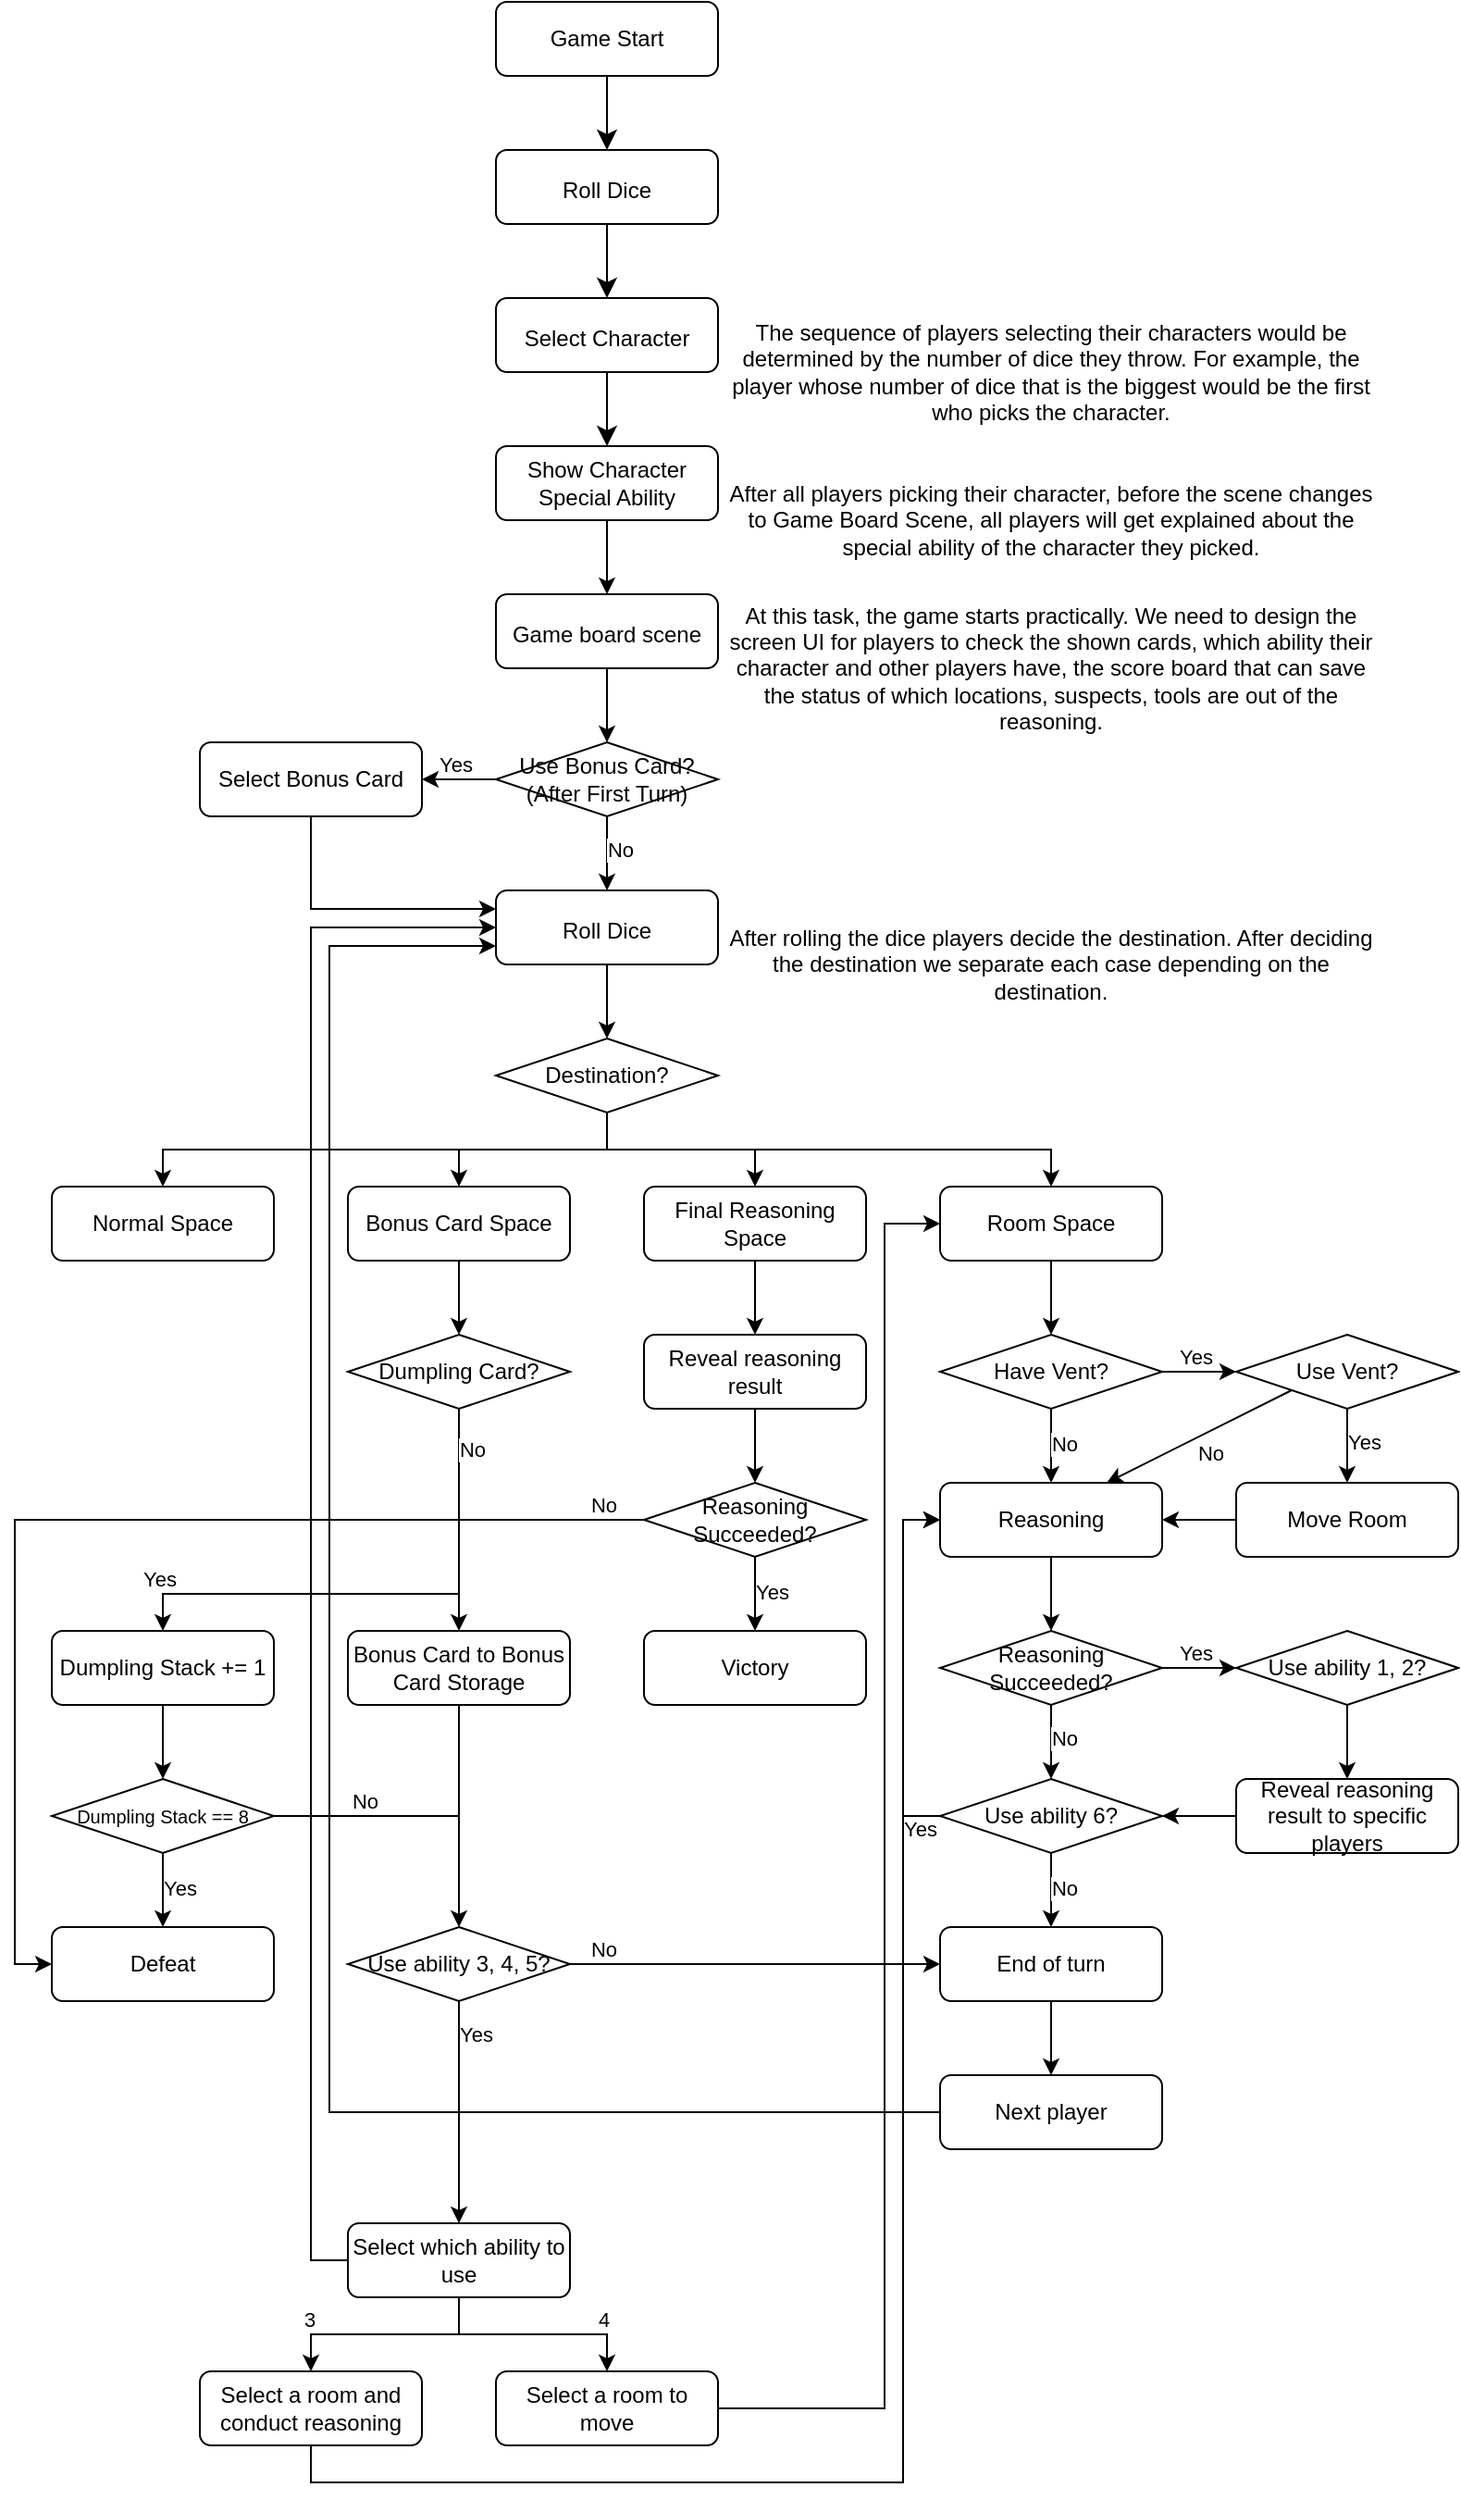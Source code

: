 <mxfile version="22.1.21" type="github">
  <diagram id="C5RBs43oDa-KdzZeNtuy" name="Page-1">
    <mxGraphModel dx="954" dy="589" grid="1" gridSize="10" guides="1" tooltips="1" connect="1" arrows="1" fold="1" page="1" pageScale="1" pageWidth="827" pageHeight="1169" math="0" shadow="0">
      <root>
        <mxCell id="WIyWlLk6GJQsqaUBKTNV-0" />
        <mxCell id="WIyWlLk6GJQsqaUBKTNV-1" parent="WIyWlLk6GJQsqaUBKTNV-0" />
        <mxCell id="x7-LNOzd_y7LWEpH87d2-0" value="" style="edgeStyle=none;curved=1;rounded=0;orthogonalLoop=1;jettySize=auto;html=1;fontSize=12;startSize=8;endSize=8;" parent="WIyWlLk6GJQsqaUBKTNV-1" target="x7-LNOzd_y7LWEpH87d2-4" edge="1">
          <mxGeometry relative="1" as="geometry">
            <mxPoint x="344" y="40" as="sourcePoint" />
          </mxGeometry>
        </mxCell>
        <mxCell id="x7-LNOzd_y7LWEpH87d2-3" value="" style="edgeStyle=none;curved=1;rounded=0;orthogonalLoop=1;jettySize=auto;html=1;fontSize=12;startSize=8;endSize=8;" parent="WIyWlLk6GJQsqaUBKTNV-1" source="x7-LNOzd_y7LWEpH87d2-4" target="x7-LNOzd_y7LWEpH87d2-6" edge="1">
          <mxGeometry relative="1" as="geometry" />
        </mxCell>
        <mxCell id="x7-LNOzd_y7LWEpH87d2-4" value="&lt;font style=&quot;font-size: 12px;&quot;&gt;Roll Dice&lt;/font&gt;" style="rounded=1;whiteSpace=wrap;html=1;fontSize=16;" parent="WIyWlLk6GJQsqaUBKTNV-1" vertex="1">
          <mxGeometry x="284" y="80" width="120" height="40" as="geometry" />
        </mxCell>
        <mxCell id="x7-LNOzd_y7LWEpH87d2-5" value="" style="edgeStyle=none;curved=1;rounded=0;orthogonalLoop=1;jettySize=auto;html=1;fontSize=12;startSize=8;endSize=8;" parent="WIyWlLk6GJQsqaUBKTNV-1" source="x7-LNOzd_y7LWEpH87d2-6" edge="1">
          <mxGeometry relative="1" as="geometry">
            <mxPoint x="344" y="240" as="targetPoint" />
          </mxGeometry>
        </mxCell>
        <mxCell id="x7-LNOzd_y7LWEpH87d2-6" value="&lt;font style=&quot;font-size: 12px;&quot;&gt;Select Character&lt;/font&gt;" style="rounded=1;whiteSpace=wrap;html=1;fontSize=16;" parent="WIyWlLk6GJQsqaUBKTNV-1" vertex="1">
          <mxGeometry x="284" y="160" width="120" height="40" as="geometry" />
        </mxCell>
        <mxCell id="M1RIeBNeU6oS1C84WoOZ-74" style="edgeStyle=orthogonalEdgeStyle;rounded=0;orthogonalLoop=1;jettySize=auto;html=1;exitX=0.5;exitY=1;exitDx=0;exitDy=0;entryX=0.5;entryY=0;entryDx=0;entryDy=0;" parent="WIyWlLk6GJQsqaUBKTNV-1" source="x7-LNOzd_y7LWEpH87d2-9" target="M1RIeBNeU6oS1C84WoOZ-26" edge="1">
          <mxGeometry relative="1" as="geometry" />
        </mxCell>
        <mxCell id="x7-LNOzd_y7LWEpH87d2-9" value="&lt;span style=&quot;font-size: 12px;&quot;&gt;Game board scene&lt;/span&gt;" style="whiteSpace=wrap;html=1;fontSize=16;rounded=1;" parent="WIyWlLk6GJQsqaUBKTNV-1" vertex="1">
          <mxGeometry x="284" y="320" width="120" height="40" as="geometry" />
        </mxCell>
        <mxCell id="x7-LNOzd_y7LWEpH87d2-20" value="Game Start" style="rounded=1;whiteSpace=wrap;html=1;" parent="WIyWlLk6GJQsqaUBKTNV-1" vertex="1">
          <mxGeometry x="284" width="120" height="40" as="geometry" />
        </mxCell>
        <mxCell id="x7-LNOzd_y7LWEpH87d2-21" value="The sequence of players selecting their characters would be determined by the number of dice they throw. For example, the player whose number of dice that is the biggest would be the first who picks the character." style="text;html=1;strokeColor=none;fillColor=none;align=center;verticalAlign=middle;whiteSpace=wrap;rounded=0;" parent="WIyWlLk6GJQsqaUBKTNV-1" vertex="1">
          <mxGeometry x="404" y="160" width="360" height="80" as="geometry" />
        </mxCell>
        <mxCell id="x7-LNOzd_y7LWEpH87d2-23" style="edgeStyle=orthogonalEdgeStyle;rounded=0;orthogonalLoop=1;jettySize=auto;html=1;exitX=0.5;exitY=1;exitDx=0;exitDy=0;entryX=0.5;entryY=0;entryDx=0;entryDy=0;" parent="WIyWlLk6GJQsqaUBKTNV-1" source="x7-LNOzd_y7LWEpH87d2-22" target="x7-LNOzd_y7LWEpH87d2-9" edge="1">
          <mxGeometry relative="1" as="geometry" />
        </mxCell>
        <mxCell id="x7-LNOzd_y7LWEpH87d2-22" value="Show Character Special Ability" style="rounded=1;whiteSpace=wrap;html=1;" parent="WIyWlLk6GJQsqaUBKTNV-1" vertex="1">
          <mxGeometry x="284" y="240" width="120" height="40" as="geometry" />
        </mxCell>
        <mxCell id="x7-LNOzd_y7LWEpH87d2-24" value="After all players picking their character, before the scene changes to Game Board Scene, all players will get explained about the special ability of the character they picked." style="text;html=1;strokeColor=none;fillColor=none;align=center;verticalAlign=middle;whiteSpace=wrap;rounded=0;" parent="WIyWlLk6GJQsqaUBKTNV-1" vertex="1">
          <mxGeometry x="404" y="240" width="360" height="80" as="geometry" />
        </mxCell>
        <mxCell id="M1RIeBNeU6oS1C84WoOZ-70" style="edgeStyle=orthogonalEdgeStyle;rounded=0;orthogonalLoop=1;jettySize=auto;html=1;exitX=0.5;exitY=1;exitDx=0;exitDy=0;entryX=0.5;entryY=0;entryDx=0;entryDy=0;" parent="WIyWlLk6GJQsqaUBKTNV-1" source="x7-LNOzd_y7LWEpH87d2-26" target="x7-LNOzd_y7LWEpH87d2-29" edge="1">
          <mxGeometry relative="1" as="geometry" />
        </mxCell>
        <mxCell id="x7-LNOzd_y7LWEpH87d2-26" value="&lt;font style=&quot;font-size: 12px;&quot;&gt;Roll Dice&lt;/font&gt;" style="rounded=1;whiteSpace=wrap;html=1;fontSize=16;" parent="WIyWlLk6GJQsqaUBKTNV-1" vertex="1">
          <mxGeometry x="284" y="480" width="120" height="40" as="geometry" />
        </mxCell>
        <mxCell id="x7-LNOzd_y7LWEpH87d2-27" value="At this task, the game starts practically. We need to design the screen UI for players to check the shown cards, which ability their character and other players have, the score board that can save the status of which locations, suspects, tools are out of the reasoning." style="text;html=1;strokeColor=none;fillColor=none;align=center;verticalAlign=middle;whiteSpace=wrap;rounded=0;" parent="WIyWlLk6GJQsqaUBKTNV-1" vertex="1">
          <mxGeometry x="404" y="320" width="360" height="80" as="geometry" />
        </mxCell>
        <mxCell id="x7-LNOzd_y7LWEpH87d2-28" value="After rolling the dice players decide the destination. After deciding the destination we separate each case depending on the destination." style="text;html=1;strokeColor=none;fillColor=none;align=center;verticalAlign=middle;whiteSpace=wrap;rounded=0;" parent="WIyWlLk6GJQsqaUBKTNV-1" vertex="1">
          <mxGeometry x="404" y="480" width="360" height="80" as="geometry" />
        </mxCell>
        <mxCell id="x7-LNOzd_y7LWEpH87d2-35" style="edgeStyle=orthogonalEdgeStyle;rounded=0;orthogonalLoop=1;jettySize=auto;html=1;exitX=0.5;exitY=1;exitDx=0;exitDy=0;entryX=0.5;entryY=0;entryDx=0;entryDy=0;" parent="WIyWlLk6GJQsqaUBKTNV-1" source="x7-LNOzd_y7LWEpH87d2-29" target="x7-LNOzd_y7LWEpH87d2-31" edge="1">
          <mxGeometry relative="1" as="geometry">
            <Array as="points">
              <mxPoint x="344" y="620" />
              <mxPoint x="104" y="620" />
            </Array>
          </mxGeometry>
        </mxCell>
        <mxCell id="x7-LNOzd_y7LWEpH87d2-36" style="edgeStyle=orthogonalEdgeStyle;rounded=0;orthogonalLoop=1;jettySize=auto;html=1;exitX=0.5;exitY=1;exitDx=0;exitDy=0;entryX=0.5;entryY=0;entryDx=0;entryDy=0;" parent="WIyWlLk6GJQsqaUBKTNV-1" source="x7-LNOzd_y7LWEpH87d2-29" target="x7-LNOzd_y7LWEpH87d2-32" edge="1">
          <mxGeometry relative="1" as="geometry" />
        </mxCell>
        <mxCell id="x7-LNOzd_y7LWEpH87d2-37" style="edgeStyle=orthogonalEdgeStyle;rounded=0;orthogonalLoop=1;jettySize=auto;html=1;exitX=0.5;exitY=1;exitDx=0;exitDy=0;entryX=0.5;entryY=0;entryDx=0;entryDy=0;" parent="WIyWlLk6GJQsqaUBKTNV-1" source="x7-LNOzd_y7LWEpH87d2-29" target="x7-LNOzd_y7LWEpH87d2-33" edge="1">
          <mxGeometry relative="1" as="geometry" />
        </mxCell>
        <mxCell id="x7-LNOzd_y7LWEpH87d2-38" style="edgeStyle=orthogonalEdgeStyle;rounded=0;orthogonalLoop=1;jettySize=auto;html=1;exitX=0.5;exitY=1;exitDx=0;exitDy=0;entryX=0.5;entryY=0;entryDx=0;entryDy=0;" parent="WIyWlLk6GJQsqaUBKTNV-1" source="x7-LNOzd_y7LWEpH87d2-29" target="x7-LNOzd_y7LWEpH87d2-34" edge="1">
          <mxGeometry relative="1" as="geometry" />
        </mxCell>
        <mxCell id="x7-LNOzd_y7LWEpH87d2-29" value="Destination?" style="rhombus;whiteSpace=wrap;html=1;" parent="WIyWlLk6GJQsqaUBKTNV-1" vertex="1">
          <mxGeometry x="284" y="560" width="120" height="40" as="geometry" />
        </mxCell>
        <mxCell id="x7-LNOzd_y7LWEpH87d2-31" value="Normal Space" style="rounded=1;whiteSpace=wrap;html=1;" parent="WIyWlLk6GJQsqaUBKTNV-1" vertex="1">
          <mxGeometry x="44" y="640" width="120" height="40" as="geometry" />
        </mxCell>
        <mxCell id="x7-LNOzd_y7LWEpH87d2-40" style="edgeStyle=orthogonalEdgeStyle;rounded=0;orthogonalLoop=1;jettySize=auto;html=1;exitX=0.5;exitY=1;exitDx=0;exitDy=0;entryX=0.5;entryY=0;entryDx=0;entryDy=0;" parent="WIyWlLk6GJQsqaUBKTNV-1" source="x7-LNOzd_y7LWEpH87d2-32" target="x7-LNOzd_y7LWEpH87d2-39" edge="1">
          <mxGeometry relative="1" as="geometry" />
        </mxCell>
        <mxCell id="x7-LNOzd_y7LWEpH87d2-32" value="Bonus Card Space" style="rounded=1;whiteSpace=wrap;html=1;" parent="WIyWlLk6GJQsqaUBKTNV-1" vertex="1">
          <mxGeometry x="204" y="640" width="120" height="40" as="geometry" />
        </mxCell>
        <mxCell id="x7-LNOzd_y7LWEpH87d2-62" style="edgeStyle=orthogonalEdgeStyle;rounded=0;orthogonalLoop=1;jettySize=auto;html=1;exitX=0.5;exitY=1;exitDx=0;exitDy=0;entryX=0.5;entryY=0;entryDx=0;entryDy=0;" parent="WIyWlLk6GJQsqaUBKTNV-1" source="x7-LNOzd_y7LWEpH87d2-33" target="x7-LNOzd_y7LWEpH87d2-73" edge="1">
          <mxGeometry relative="1" as="geometry" />
        </mxCell>
        <mxCell id="x7-LNOzd_y7LWEpH87d2-33" value="Final Reasoning Space" style="rounded=1;whiteSpace=wrap;html=1;" parent="WIyWlLk6GJQsqaUBKTNV-1" vertex="1">
          <mxGeometry x="364" y="640" width="120" height="40" as="geometry" />
        </mxCell>
        <mxCell id="x7-LNOzd_y7LWEpH87d2-68" style="edgeStyle=orthogonalEdgeStyle;rounded=0;orthogonalLoop=1;jettySize=auto;html=1;exitX=0.5;exitY=1;exitDx=0;exitDy=0;" parent="WIyWlLk6GJQsqaUBKTNV-1" source="x7-LNOzd_y7LWEpH87d2-34" edge="1">
          <mxGeometry relative="1" as="geometry">
            <mxPoint x="584" y="720" as="targetPoint" />
          </mxGeometry>
        </mxCell>
        <mxCell id="x7-LNOzd_y7LWEpH87d2-34" value="Room Space" style="rounded=1;whiteSpace=wrap;html=1;" parent="WIyWlLk6GJQsqaUBKTNV-1" vertex="1">
          <mxGeometry x="524" y="640" width="120" height="40" as="geometry" />
        </mxCell>
        <mxCell id="x7-LNOzd_y7LWEpH87d2-41" style="edgeStyle=orthogonalEdgeStyle;rounded=0;orthogonalLoop=1;jettySize=auto;html=1;exitX=0.5;exitY=1;exitDx=0;exitDy=0;" parent="WIyWlLk6GJQsqaUBKTNV-1" source="x7-LNOzd_y7LWEpH87d2-39" edge="1">
          <mxGeometry relative="1" as="geometry">
            <mxPoint x="264" y="880" as="targetPoint" />
          </mxGeometry>
        </mxCell>
        <mxCell id="x7-LNOzd_y7LWEpH87d2-43" style="edgeStyle=orthogonalEdgeStyle;rounded=0;orthogonalLoop=1;jettySize=auto;html=1;exitX=0.5;exitY=1;exitDx=0;exitDy=0;" parent="WIyWlLk6GJQsqaUBKTNV-1" source="x7-LNOzd_y7LWEpH87d2-39" target="x7-LNOzd_y7LWEpH87d2-44" edge="1">
          <mxGeometry relative="1" as="geometry">
            <mxPoint x="104" y="880" as="targetPoint" />
            <Array as="points">
              <mxPoint x="264" y="860" />
              <mxPoint x="104" y="860" />
            </Array>
          </mxGeometry>
        </mxCell>
        <mxCell id="x7-LNOzd_y7LWEpH87d2-48" value="Yes" style="edgeLabel;html=1;align=center;verticalAlign=middle;resizable=0;points=[];" parent="x7-LNOzd_y7LWEpH87d2-43" vertex="1" connectable="0">
          <mxGeometry x="0.85" y="2" relative="1" as="geometry">
            <mxPoint x="-3" y="-10" as="offset" />
          </mxGeometry>
        </mxCell>
        <mxCell id="x7-LNOzd_y7LWEpH87d2-49" value="No" style="edgeLabel;html=1;align=center;verticalAlign=middle;resizable=0;points=[];" parent="x7-LNOzd_y7LWEpH87d2-43" vertex="1" connectable="0">
          <mxGeometry x="-0.92" relative="1" as="geometry">
            <mxPoint x="7" y="11" as="offset" />
          </mxGeometry>
        </mxCell>
        <mxCell id="x7-LNOzd_y7LWEpH87d2-52" style="edgeStyle=orthogonalEdgeStyle;rounded=0;orthogonalLoop=1;jettySize=auto;html=1;exitX=0.5;exitY=1;exitDx=0;exitDy=0;entryX=0.5;entryY=0;entryDx=0;entryDy=0;" parent="WIyWlLk6GJQsqaUBKTNV-1" source="x7-LNOzd_y7LWEpH87d2-44" target="x7-LNOzd_y7LWEpH87d2-51" edge="1">
          <mxGeometry relative="1" as="geometry" />
        </mxCell>
        <mxCell id="x7-LNOzd_y7LWEpH87d2-44" value="Dumpling Stack += 1" style="rounded=1;whiteSpace=wrap;html=1;" parent="WIyWlLk6GJQsqaUBKTNV-1" vertex="1">
          <mxGeometry x="44" y="880" width="120" height="40" as="geometry" />
        </mxCell>
        <mxCell id="x7-LNOzd_y7LWEpH87d2-54" style="edgeStyle=orthogonalEdgeStyle;rounded=0;orthogonalLoop=1;jettySize=auto;html=1;exitX=0.5;exitY=1;exitDx=0;exitDy=0;entryX=0.5;entryY=0;entryDx=0;entryDy=0;" parent="WIyWlLk6GJQsqaUBKTNV-1" source="x7-LNOzd_y7LWEpH87d2-45" target="M1RIeBNeU6oS1C84WoOZ-33" edge="1">
          <mxGeometry relative="1" as="geometry">
            <mxPoint x="264" y="1040" as="targetPoint" />
          </mxGeometry>
        </mxCell>
        <mxCell id="x7-LNOzd_y7LWEpH87d2-45" value="Bonus Card to Bonus Card Storage" style="rounded=1;whiteSpace=wrap;html=1;" parent="WIyWlLk6GJQsqaUBKTNV-1" vertex="1">
          <mxGeometry x="204" y="880" width="120" height="40" as="geometry" />
        </mxCell>
        <mxCell id="x7-LNOzd_y7LWEpH87d2-53" style="edgeStyle=orthogonalEdgeStyle;rounded=0;orthogonalLoop=1;jettySize=auto;html=1;exitX=0.5;exitY=1;exitDx=0;exitDy=0;" parent="WIyWlLk6GJQsqaUBKTNV-1" source="x7-LNOzd_y7LWEpH87d2-51" edge="1">
          <mxGeometry relative="1" as="geometry">
            <mxPoint x="104" y="1040" as="targetPoint" />
          </mxGeometry>
        </mxCell>
        <mxCell id="x7-LNOzd_y7LWEpH87d2-59" value="Yes" style="edgeLabel;html=1;align=center;verticalAlign=middle;resizable=0;points=[];" parent="x7-LNOzd_y7LWEpH87d2-53" vertex="1" connectable="0">
          <mxGeometry x="-0.259" y="2" relative="1" as="geometry">
            <mxPoint x="7" y="4" as="offset" />
          </mxGeometry>
        </mxCell>
        <mxCell id="x7-LNOzd_y7LWEpH87d2-56" style="edgeStyle=orthogonalEdgeStyle;rounded=0;orthogonalLoop=1;jettySize=auto;html=1;exitX=1;exitY=0.5;exitDx=0;exitDy=0;endArrow=none;endFill=0;" parent="WIyWlLk6GJQsqaUBKTNV-1" source="x7-LNOzd_y7LWEpH87d2-51" edge="1">
          <mxGeometry relative="1" as="geometry">
            <mxPoint x="264" y="980" as="targetPoint" />
          </mxGeometry>
        </mxCell>
        <mxCell id="x7-LNOzd_y7LWEpH87d2-60" value="No" style="edgeLabel;html=1;align=center;verticalAlign=middle;resizable=0;points=[];" parent="x7-LNOzd_y7LWEpH87d2-56" vertex="1" connectable="0">
          <mxGeometry x="-0.065" y="3" relative="1" as="geometry">
            <mxPoint x="2" y="-5" as="offset" />
          </mxGeometry>
        </mxCell>
        <mxCell id="x7-LNOzd_y7LWEpH87d2-51" value="&lt;font style=&quot;font-size: 10px;&quot;&gt;Dumpling Stack == 8&lt;/font&gt;" style="rhombus;whiteSpace=wrap;html=1;" parent="WIyWlLk6GJQsqaUBKTNV-1" vertex="1">
          <mxGeometry x="44" y="960" width="120" height="40" as="geometry" />
        </mxCell>
        <mxCell id="x7-LNOzd_y7LWEpH87d2-58" value="Defeat" style="rounded=1;whiteSpace=wrap;html=1;" parent="WIyWlLk6GJQsqaUBKTNV-1" vertex="1">
          <mxGeometry x="44" y="1040" width="120" height="40" as="geometry" />
        </mxCell>
        <mxCell id="x7-LNOzd_y7LWEpH87d2-63" style="edgeStyle=orthogonalEdgeStyle;rounded=0;orthogonalLoop=1;jettySize=auto;html=1;exitX=0.5;exitY=1;exitDx=0;exitDy=0;entryX=0.5;entryY=0;entryDx=0;entryDy=0;" parent="WIyWlLk6GJQsqaUBKTNV-1" source="x7-LNOzd_y7LWEpH87d2-61" target="x7-LNOzd_y7LWEpH87d2-65" edge="1">
          <mxGeometry relative="1" as="geometry">
            <mxPoint x="424" y="1040" as="targetPoint" />
          </mxGeometry>
        </mxCell>
        <mxCell id="x7-LNOzd_y7LWEpH87d2-66" style="edgeStyle=orthogonalEdgeStyle;rounded=0;orthogonalLoop=1;jettySize=auto;html=1;exitX=0;exitY=0.5;exitDx=0;exitDy=0;entryX=0;entryY=0.5;entryDx=0;entryDy=0;" parent="WIyWlLk6GJQsqaUBKTNV-1" source="x7-LNOzd_y7LWEpH87d2-61" target="x7-LNOzd_y7LWEpH87d2-58" edge="1">
          <mxGeometry relative="1" as="geometry">
            <mxPoint x="44" y="820" as="sourcePoint" />
          </mxGeometry>
        </mxCell>
        <mxCell id="x7-LNOzd_y7LWEpH87d2-67" value="Yes" style="edgeLabel;html=1;align=center;verticalAlign=middle;resizable=0;points=[];" parent="x7-LNOzd_y7LWEpH87d2-66" vertex="1" connectable="0">
          <mxGeometry x="-0.935" y="-2" relative="1" as="geometry">
            <mxPoint x="88" y="41" as="offset" />
          </mxGeometry>
        </mxCell>
        <mxCell id="x7-LNOzd_y7LWEpH87d2-75" value="No" style="edgeLabel;html=1;align=center;verticalAlign=middle;resizable=0;points=[];" parent="x7-LNOzd_y7LWEpH87d2-66" vertex="1" connectable="0">
          <mxGeometry x="-0.93" y="-4" relative="1" as="geometry">
            <mxPoint x="-1" y="-4" as="offset" />
          </mxGeometry>
        </mxCell>
        <mxCell id="x7-LNOzd_y7LWEpH87d2-61" value="Reasoning Succeeded?" style="rhombus;whiteSpace=wrap;html=1;" parent="WIyWlLk6GJQsqaUBKTNV-1" vertex="1">
          <mxGeometry x="364" y="800" width="120" height="40" as="geometry" />
        </mxCell>
        <mxCell id="x7-LNOzd_y7LWEpH87d2-65" value="Victory" style="rounded=1;whiteSpace=wrap;html=1;" parent="WIyWlLk6GJQsqaUBKTNV-1" vertex="1">
          <mxGeometry x="364" y="880" width="120" height="40" as="geometry" />
        </mxCell>
        <mxCell id="x7-LNOzd_y7LWEpH87d2-39" value="Dumpling Card?" style="rhombus;whiteSpace=wrap;html=1;" parent="WIyWlLk6GJQsqaUBKTNV-1" vertex="1">
          <mxGeometry x="204" y="720" width="120" height="40" as="geometry" />
        </mxCell>
        <mxCell id="x7-LNOzd_y7LWEpH87d2-74" style="edgeStyle=orthogonalEdgeStyle;rounded=0;orthogonalLoop=1;jettySize=auto;html=1;exitX=0.5;exitY=1;exitDx=0;exitDy=0;entryX=0.5;entryY=0;entryDx=0;entryDy=0;" parent="WIyWlLk6GJQsqaUBKTNV-1" source="x7-LNOzd_y7LWEpH87d2-73" target="x7-LNOzd_y7LWEpH87d2-61" edge="1">
          <mxGeometry relative="1" as="geometry" />
        </mxCell>
        <mxCell id="x7-LNOzd_y7LWEpH87d2-73" value="Reveal reasoning result" style="rounded=1;whiteSpace=wrap;html=1;" parent="WIyWlLk6GJQsqaUBKTNV-1" vertex="1">
          <mxGeometry x="364" y="720" width="120" height="40" as="geometry" />
        </mxCell>
        <mxCell id="M1RIeBNeU6oS1C84WoOZ-1" style="edgeStyle=orthogonalEdgeStyle;rounded=0;orthogonalLoop=1;jettySize=auto;html=1;exitX=0.5;exitY=1;exitDx=0;exitDy=0;entryX=0.5;entryY=0;entryDx=0;entryDy=0;" parent="WIyWlLk6GJQsqaUBKTNV-1" source="M1RIeBNeU6oS1C84WoOZ-0" target="M1RIeBNeU6oS1C84WoOZ-4" edge="1">
          <mxGeometry relative="1" as="geometry">
            <mxPoint x="584" y="800" as="targetPoint" />
          </mxGeometry>
        </mxCell>
        <mxCell id="M1RIeBNeU6oS1C84WoOZ-15" value="No" style="edgeLabel;html=1;align=center;verticalAlign=middle;resizable=0;points=[];" parent="M1RIeBNeU6oS1C84WoOZ-1" vertex="1" connectable="0">
          <mxGeometry x="-0.5" y="-2" relative="1" as="geometry">
            <mxPoint x="9" y="9" as="offset" />
          </mxGeometry>
        </mxCell>
        <mxCell id="M1RIeBNeU6oS1C84WoOZ-9" style="edgeStyle=orthogonalEdgeStyle;rounded=0;orthogonalLoop=1;jettySize=auto;html=1;exitX=1;exitY=0.5;exitDx=0;exitDy=0;entryX=0;entryY=0.5;entryDx=0;entryDy=0;" parent="WIyWlLk6GJQsqaUBKTNV-1" source="M1RIeBNeU6oS1C84WoOZ-0" target="M1RIeBNeU6oS1C84WoOZ-8" edge="1">
          <mxGeometry relative="1" as="geometry" />
        </mxCell>
        <mxCell id="M1RIeBNeU6oS1C84WoOZ-14" value="Yes" style="edgeLabel;html=1;align=center;verticalAlign=middle;resizable=0;points=[];" parent="M1RIeBNeU6oS1C84WoOZ-9" vertex="1" connectable="0">
          <mxGeometry x="-0.05" relative="1" as="geometry">
            <mxPoint x="-1" y="-8" as="offset" />
          </mxGeometry>
        </mxCell>
        <mxCell id="M1RIeBNeU6oS1C84WoOZ-0" value="Have Vent?" style="rhombus;whiteSpace=wrap;html=1;" parent="WIyWlLk6GJQsqaUBKTNV-1" vertex="1">
          <mxGeometry x="524" y="720" width="120" height="40" as="geometry" />
        </mxCell>
        <mxCell id="M1RIeBNeU6oS1C84WoOZ-19" style="edgeStyle=orthogonalEdgeStyle;rounded=0;orthogonalLoop=1;jettySize=auto;html=1;exitX=0.5;exitY=1;exitDx=0;exitDy=0;" parent="WIyWlLk6GJQsqaUBKTNV-1" source="M1RIeBNeU6oS1C84WoOZ-4" edge="1">
          <mxGeometry relative="1" as="geometry">
            <mxPoint x="584" y="880" as="targetPoint" />
          </mxGeometry>
        </mxCell>
        <mxCell id="M1RIeBNeU6oS1C84WoOZ-4" value="Reasoning" style="rounded=1;whiteSpace=wrap;html=1;" parent="WIyWlLk6GJQsqaUBKTNV-1" vertex="1">
          <mxGeometry x="524" y="800" width="120" height="40" as="geometry" />
        </mxCell>
        <mxCell id="M1RIeBNeU6oS1C84WoOZ-10" style="rounded=0;orthogonalLoop=1;jettySize=auto;html=1;exitX=0;exitY=1;exitDx=0;exitDy=0;entryX=0.75;entryY=0;entryDx=0;entryDy=0;" parent="WIyWlLk6GJQsqaUBKTNV-1" source="M1RIeBNeU6oS1C84WoOZ-8" target="M1RIeBNeU6oS1C84WoOZ-4" edge="1">
          <mxGeometry relative="1" as="geometry" />
        </mxCell>
        <mxCell id="M1RIeBNeU6oS1C84WoOZ-16" value="No" style="edgeLabel;html=1;align=center;verticalAlign=middle;resizable=0;points=[];" parent="M1RIeBNeU6oS1C84WoOZ-10" vertex="1" connectable="0">
          <mxGeometry x="-0.104" relative="1" as="geometry">
            <mxPoint y="11" as="offset" />
          </mxGeometry>
        </mxCell>
        <mxCell id="M1RIeBNeU6oS1C84WoOZ-11" style="edgeStyle=orthogonalEdgeStyle;rounded=0;orthogonalLoop=1;jettySize=auto;html=1;exitX=0.5;exitY=1;exitDx=0;exitDy=0;" parent="WIyWlLk6GJQsqaUBKTNV-1" source="M1RIeBNeU6oS1C84WoOZ-8" target="M1RIeBNeU6oS1C84WoOZ-12" edge="1">
          <mxGeometry relative="1" as="geometry">
            <mxPoint x="744" y="800" as="targetPoint" />
          </mxGeometry>
        </mxCell>
        <mxCell id="M1RIeBNeU6oS1C84WoOZ-17" value="Yes" style="edgeLabel;html=1;align=center;verticalAlign=middle;resizable=0;points=[];" parent="M1RIeBNeU6oS1C84WoOZ-11" vertex="1" connectable="0">
          <mxGeometry x="-0.15" y="-3" relative="1" as="geometry">
            <mxPoint x="12" y="1" as="offset" />
          </mxGeometry>
        </mxCell>
        <mxCell id="M1RIeBNeU6oS1C84WoOZ-8" value="Use Vent?" style="rhombus;whiteSpace=wrap;html=1;" parent="WIyWlLk6GJQsqaUBKTNV-1" vertex="1">
          <mxGeometry x="684" y="720" width="120" height="40" as="geometry" />
        </mxCell>
        <mxCell id="M1RIeBNeU6oS1C84WoOZ-13" style="edgeStyle=orthogonalEdgeStyle;rounded=0;orthogonalLoop=1;jettySize=auto;html=1;exitX=0;exitY=0.5;exitDx=0;exitDy=0;entryX=1;entryY=0.5;entryDx=0;entryDy=0;" parent="WIyWlLk6GJQsqaUBKTNV-1" source="M1RIeBNeU6oS1C84WoOZ-12" target="M1RIeBNeU6oS1C84WoOZ-4" edge="1">
          <mxGeometry relative="1" as="geometry" />
        </mxCell>
        <mxCell id="M1RIeBNeU6oS1C84WoOZ-12" value="Move Room" style="rounded=1;whiteSpace=wrap;html=1;" parent="WIyWlLk6GJQsqaUBKTNV-1" vertex="1">
          <mxGeometry x="684" y="800" width="120" height="40" as="geometry" />
        </mxCell>
        <mxCell id="M1RIeBNeU6oS1C84WoOZ-54" style="edgeStyle=orthogonalEdgeStyle;rounded=0;orthogonalLoop=1;jettySize=auto;html=1;exitX=0;exitY=0.5;exitDx=0;exitDy=0;entryX=0;entryY=0.5;entryDx=0;entryDy=0;" parent="WIyWlLk6GJQsqaUBKTNV-1" source="M1RIeBNeU6oS1C84WoOZ-20" target="M1RIeBNeU6oS1C84WoOZ-4" edge="1">
          <mxGeometry relative="1" as="geometry" />
        </mxCell>
        <mxCell id="M1RIeBNeU6oS1C84WoOZ-55" value="Yes" style="edgeLabel;html=1;align=center;verticalAlign=middle;resizable=0;points=[];" parent="M1RIeBNeU6oS1C84WoOZ-54" vertex="1" connectable="0">
          <mxGeometry x="-0.9" relative="1" as="geometry">
            <mxPoint x="-1" y="7" as="offset" />
          </mxGeometry>
        </mxCell>
        <mxCell id="M1RIeBNeU6oS1C84WoOZ-66" style="edgeStyle=orthogonalEdgeStyle;rounded=0;orthogonalLoop=1;jettySize=auto;html=1;exitX=0.5;exitY=1;exitDx=0;exitDy=0;" parent="WIyWlLk6GJQsqaUBKTNV-1" source="M1RIeBNeU6oS1C84WoOZ-20" edge="1">
          <mxGeometry relative="1" as="geometry">
            <mxPoint x="584" y="1040" as="targetPoint" />
          </mxGeometry>
        </mxCell>
        <mxCell id="M1RIeBNeU6oS1C84WoOZ-67" value="No" style="edgeLabel;html=1;align=center;verticalAlign=middle;resizable=0;points=[];" parent="M1RIeBNeU6oS1C84WoOZ-66" vertex="1" connectable="0">
          <mxGeometry x="-0.309" y="1" relative="1" as="geometry">
            <mxPoint x="6" y="5" as="offset" />
          </mxGeometry>
        </mxCell>
        <mxCell id="M1RIeBNeU6oS1C84WoOZ-20" value="Use ability 6?" style="rhombus;whiteSpace=wrap;html=1;" parent="WIyWlLk6GJQsqaUBKTNV-1" vertex="1">
          <mxGeometry x="524" y="960" width="120" height="40" as="geometry" />
        </mxCell>
        <mxCell id="M1RIeBNeU6oS1C84WoOZ-30" style="edgeStyle=orthogonalEdgeStyle;rounded=0;orthogonalLoop=1;jettySize=auto;html=1;exitX=0.5;exitY=1;exitDx=0;exitDy=0;" parent="WIyWlLk6GJQsqaUBKTNV-1" source="M1RIeBNeU6oS1C84WoOZ-26" edge="1">
          <mxGeometry relative="1" as="geometry">
            <mxPoint x="344" y="480" as="targetPoint" />
          </mxGeometry>
        </mxCell>
        <mxCell id="M1RIeBNeU6oS1C84WoOZ-32" value="No" style="edgeLabel;html=1;align=center;verticalAlign=middle;resizable=0;points=[];" parent="M1RIeBNeU6oS1C84WoOZ-30" vertex="1" connectable="0">
          <mxGeometry x="-0.05" y="1" relative="1" as="geometry">
            <mxPoint x="6" y="-1" as="offset" />
          </mxGeometry>
        </mxCell>
        <mxCell id="M1RIeBNeU6oS1C84WoOZ-72" style="edgeStyle=orthogonalEdgeStyle;rounded=0;orthogonalLoop=1;jettySize=auto;html=1;exitX=0;exitY=0.5;exitDx=0;exitDy=0;entryX=1;entryY=0.5;entryDx=0;entryDy=0;" parent="WIyWlLk6GJQsqaUBKTNV-1" source="M1RIeBNeU6oS1C84WoOZ-26" target="M1RIeBNeU6oS1C84WoOZ-27" edge="1">
          <mxGeometry relative="1" as="geometry" />
        </mxCell>
        <mxCell id="M1RIeBNeU6oS1C84WoOZ-73" value="Yes" style="edgeLabel;html=1;align=center;verticalAlign=middle;resizable=0;points=[];" parent="M1RIeBNeU6oS1C84WoOZ-72" vertex="1" connectable="0">
          <mxGeometry x="-0.05" y="1" relative="1" as="geometry">
            <mxPoint x="-3" y="-9" as="offset" />
          </mxGeometry>
        </mxCell>
        <mxCell id="M1RIeBNeU6oS1C84WoOZ-26" value="Use Bonus Card?&lt;br&gt;(After First Turn)" style="rhombus;whiteSpace=wrap;html=1;" parent="WIyWlLk6GJQsqaUBKTNV-1" vertex="1">
          <mxGeometry x="284" y="400" width="120" height="40" as="geometry" />
        </mxCell>
        <mxCell id="M1RIeBNeU6oS1C84WoOZ-71" style="edgeStyle=orthogonalEdgeStyle;rounded=0;orthogonalLoop=1;jettySize=auto;html=1;exitX=0.5;exitY=1;exitDx=0;exitDy=0;entryX=0;entryY=0.25;entryDx=0;entryDy=0;" parent="WIyWlLk6GJQsqaUBKTNV-1" source="M1RIeBNeU6oS1C84WoOZ-27" target="x7-LNOzd_y7LWEpH87d2-26" edge="1">
          <mxGeometry relative="1" as="geometry">
            <mxPoint x="264" y="490" as="targetPoint" />
            <Array as="points">
              <mxPoint x="184" y="490" />
            </Array>
          </mxGeometry>
        </mxCell>
        <mxCell id="M1RIeBNeU6oS1C84WoOZ-27" value="Select Bonus Card" style="rounded=1;whiteSpace=wrap;html=1;" parent="WIyWlLk6GJQsqaUBKTNV-1" vertex="1">
          <mxGeometry x="124" y="400" width="120" height="40" as="geometry" />
        </mxCell>
        <mxCell id="M1RIeBNeU6oS1C84WoOZ-68" style="edgeStyle=orthogonalEdgeStyle;rounded=0;orthogonalLoop=1;jettySize=auto;html=1;exitX=1;exitY=0.5;exitDx=0;exitDy=0;entryX=0;entryY=0.5;entryDx=0;entryDy=0;" parent="WIyWlLk6GJQsqaUBKTNV-1" source="M1RIeBNeU6oS1C84WoOZ-33" target="M1RIeBNeU6oS1C84WoOZ-34" edge="1">
          <mxGeometry relative="1" as="geometry" />
        </mxCell>
        <mxCell id="M1RIeBNeU6oS1C84WoOZ-76" value="No" style="edgeLabel;html=1;align=center;verticalAlign=middle;resizable=0;points=[];" parent="M1RIeBNeU6oS1C84WoOZ-68" vertex="1" connectable="0">
          <mxGeometry x="-0.02" relative="1" as="geometry">
            <mxPoint x="-80" y="-8" as="offset" />
          </mxGeometry>
        </mxCell>
        <mxCell id="M1RIeBNeU6oS1C84WoOZ-69" style="edgeStyle=orthogonalEdgeStyle;rounded=0;orthogonalLoop=1;jettySize=auto;html=1;exitX=0.5;exitY=1;exitDx=0;exitDy=0;entryX=0.5;entryY=0;entryDx=0;entryDy=0;" parent="WIyWlLk6GJQsqaUBKTNV-1" source="M1RIeBNeU6oS1C84WoOZ-33" target="M1RIeBNeU6oS1C84WoOZ-37" edge="1">
          <mxGeometry relative="1" as="geometry" />
        </mxCell>
        <mxCell id="M1RIeBNeU6oS1C84WoOZ-75" value="Yes" style="edgeLabel;html=1;align=center;verticalAlign=middle;resizable=0;points=[];" parent="M1RIeBNeU6oS1C84WoOZ-69" vertex="1" connectable="0">
          <mxGeometry y="3" relative="1" as="geometry">
            <mxPoint x="6" y="-42" as="offset" />
          </mxGeometry>
        </mxCell>
        <mxCell id="M1RIeBNeU6oS1C84WoOZ-33" value="Use ability 3, 4, 5?" style="rhombus;whiteSpace=wrap;html=1;" parent="WIyWlLk6GJQsqaUBKTNV-1" vertex="1">
          <mxGeometry x="204" y="1040" width="120" height="40" as="geometry" />
        </mxCell>
        <mxCell id="M1RIeBNeU6oS1C84WoOZ-82" style="edgeStyle=orthogonalEdgeStyle;rounded=0;orthogonalLoop=1;jettySize=auto;html=1;exitX=0.5;exitY=1;exitDx=0;exitDy=0;entryX=0.5;entryY=0;entryDx=0;entryDy=0;" parent="WIyWlLk6GJQsqaUBKTNV-1" source="M1RIeBNeU6oS1C84WoOZ-34" target="M1RIeBNeU6oS1C84WoOZ-81" edge="1">
          <mxGeometry relative="1" as="geometry" />
        </mxCell>
        <mxCell id="M1RIeBNeU6oS1C84WoOZ-34" value="End of turn" style="rounded=1;whiteSpace=wrap;html=1;" parent="WIyWlLk6GJQsqaUBKTNV-1" vertex="1">
          <mxGeometry x="524" y="1040" width="120" height="40" as="geometry" />
        </mxCell>
        <mxCell id="M1RIeBNeU6oS1C84WoOZ-43" style="edgeStyle=orthogonalEdgeStyle;rounded=0;orthogonalLoop=1;jettySize=auto;html=1;exitX=0.5;exitY=1;exitDx=0;exitDy=0;entryX=0.5;entryY=0;entryDx=0;entryDy=0;" parent="WIyWlLk6GJQsqaUBKTNV-1" source="M1RIeBNeU6oS1C84WoOZ-37" target="M1RIeBNeU6oS1C84WoOZ-40" edge="1">
          <mxGeometry relative="1" as="geometry" />
        </mxCell>
        <mxCell id="M1RIeBNeU6oS1C84WoOZ-50" value="4" style="edgeLabel;html=1;align=center;verticalAlign=middle;resizable=0;points=[];" parent="M1RIeBNeU6oS1C84WoOZ-43" vertex="1" connectable="0">
          <mxGeometry x="0.05" y="-1" relative="1" as="geometry">
            <mxPoint x="35" y="-9" as="offset" />
          </mxGeometry>
        </mxCell>
        <mxCell id="M1RIeBNeU6oS1C84WoOZ-44" style="edgeStyle=orthogonalEdgeStyle;rounded=0;orthogonalLoop=1;jettySize=auto;html=1;exitX=0.5;exitY=1;exitDx=0;exitDy=0;entryX=0.5;entryY=0;entryDx=0;entryDy=0;" parent="WIyWlLk6GJQsqaUBKTNV-1" source="M1RIeBNeU6oS1C84WoOZ-37" target="M1RIeBNeU6oS1C84WoOZ-41" edge="1">
          <mxGeometry relative="1" as="geometry" />
        </mxCell>
        <mxCell id="M1RIeBNeU6oS1C84WoOZ-46" value="3" style="edgeLabel;html=1;align=center;verticalAlign=middle;resizable=0;points=[];" parent="M1RIeBNeU6oS1C84WoOZ-44" vertex="1" connectable="0">
          <mxGeometry x="-0.05" y="-1" relative="1" as="geometry">
            <mxPoint x="-44" y="-7" as="offset" />
          </mxGeometry>
        </mxCell>
        <mxCell id="M1RIeBNeU6oS1C84WoOZ-78" style="edgeStyle=orthogonalEdgeStyle;rounded=0;orthogonalLoop=1;jettySize=auto;html=1;exitX=0;exitY=0.5;exitDx=0;exitDy=0;entryX=0;entryY=0.5;entryDx=0;entryDy=0;" parent="WIyWlLk6GJQsqaUBKTNV-1" source="M1RIeBNeU6oS1C84WoOZ-37" target="x7-LNOzd_y7LWEpH87d2-26" edge="1">
          <mxGeometry relative="1" as="geometry">
            <Array as="points">
              <mxPoint x="184" y="1220" />
              <mxPoint x="184" y="500" />
            </Array>
          </mxGeometry>
        </mxCell>
        <mxCell id="M1RIeBNeU6oS1C84WoOZ-37" value="Select which ability to use" style="rounded=1;whiteSpace=wrap;html=1;" parent="WIyWlLk6GJQsqaUBKTNV-1" vertex="1">
          <mxGeometry x="204" y="1200" width="120" height="40" as="geometry" />
        </mxCell>
        <mxCell id="M1RIeBNeU6oS1C84WoOZ-79" style="edgeStyle=orthogonalEdgeStyle;rounded=0;orthogonalLoop=1;jettySize=auto;html=1;exitX=1;exitY=0.5;exitDx=0;exitDy=0;entryX=0;entryY=0.5;entryDx=0;entryDy=0;" parent="WIyWlLk6GJQsqaUBKTNV-1" source="M1RIeBNeU6oS1C84WoOZ-40" target="x7-LNOzd_y7LWEpH87d2-34" edge="1">
          <mxGeometry relative="1" as="geometry">
            <Array as="points">
              <mxPoint x="494" y="1300" />
              <mxPoint x="494" y="660" />
            </Array>
          </mxGeometry>
        </mxCell>
        <mxCell id="M1RIeBNeU6oS1C84WoOZ-40" value="Select a room to move" style="rounded=1;whiteSpace=wrap;html=1;" parent="WIyWlLk6GJQsqaUBKTNV-1" vertex="1">
          <mxGeometry x="284" y="1280" width="120" height="40" as="geometry" />
        </mxCell>
        <mxCell id="M1RIeBNeU6oS1C84WoOZ-80" style="edgeStyle=orthogonalEdgeStyle;rounded=0;orthogonalLoop=1;jettySize=auto;html=1;exitX=0.5;exitY=1;exitDx=0;exitDy=0;entryX=0;entryY=0.5;entryDx=0;entryDy=0;" parent="WIyWlLk6GJQsqaUBKTNV-1" source="M1RIeBNeU6oS1C84WoOZ-41" target="M1RIeBNeU6oS1C84WoOZ-4" edge="1">
          <mxGeometry relative="1" as="geometry">
            <Array as="points">
              <mxPoint x="184" y="1340" />
              <mxPoint x="504" y="1340" />
              <mxPoint x="504" y="820" />
            </Array>
          </mxGeometry>
        </mxCell>
        <mxCell id="M1RIeBNeU6oS1C84WoOZ-41" value="Select a room and conduct reasoning" style="rounded=1;whiteSpace=wrap;html=1;" parent="WIyWlLk6GJQsqaUBKTNV-1" vertex="1">
          <mxGeometry x="124" y="1280" width="120" height="40" as="geometry" />
        </mxCell>
        <mxCell id="M1RIeBNeU6oS1C84WoOZ-61" style="edgeStyle=orthogonalEdgeStyle;rounded=0;orthogonalLoop=1;jettySize=auto;html=1;exitX=0.5;exitY=1;exitDx=0;exitDy=0;" parent="WIyWlLk6GJQsqaUBKTNV-1" source="M1RIeBNeU6oS1C84WoOZ-53" target="M1RIeBNeU6oS1C84WoOZ-62" edge="1">
          <mxGeometry relative="1" as="geometry">
            <mxPoint x="744" y="960" as="targetPoint" />
          </mxGeometry>
        </mxCell>
        <mxCell id="M1RIeBNeU6oS1C84WoOZ-53" value="Use ability 1, 2?" style="rhombus;whiteSpace=wrap;html=1;" parent="WIyWlLk6GJQsqaUBKTNV-1" vertex="1">
          <mxGeometry x="684" y="880" width="120" height="40" as="geometry" />
        </mxCell>
        <mxCell id="M1RIeBNeU6oS1C84WoOZ-59" style="edgeStyle=orthogonalEdgeStyle;rounded=0;orthogonalLoop=1;jettySize=auto;html=1;exitX=1;exitY=0.5;exitDx=0;exitDy=0;entryX=0;entryY=0.5;entryDx=0;entryDy=0;" parent="WIyWlLk6GJQsqaUBKTNV-1" source="M1RIeBNeU6oS1C84WoOZ-58" target="M1RIeBNeU6oS1C84WoOZ-53" edge="1">
          <mxGeometry relative="1" as="geometry" />
        </mxCell>
        <mxCell id="M1RIeBNeU6oS1C84WoOZ-60" value="Yes" style="edgeLabel;html=1;align=center;verticalAlign=middle;resizable=0;points=[];" parent="M1RIeBNeU6oS1C84WoOZ-59" vertex="1" connectable="0">
          <mxGeometry x="-0.1" relative="1" as="geometry">
            <mxPoint y="-8" as="offset" />
          </mxGeometry>
        </mxCell>
        <mxCell id="M1RIeBNeU6oS1C84WoOZ-63" style="edgeStyle=orthogonalEdgeStyle;rounded=0;orthogonalLoop=1;jettySize=auto;html=1;exitX=0.5;exitY=1;exitDx=0;exitDy=0;entryX=0.5;entryY=0;entryDx=0;entryDy=0;" parent="WIyWlLk6GJQsqaUBKTNV-1" source="M1RIeBNeU6oS1C84WoOZ-58" target="M1RIeBNeU6oS1C84WoOZ-20" edge="1">
          <mxGeometry relative="1" as="geometry" />
        </mxCell>
        <mxCell id="M1RIeBNeU6oS1C84WoOZ-65" value="No" style="edgeLabel;html=1;align=center;verticalAlign=middle;resizable=0;points=[];" parent="M1RIeBNeU6oS1C84WoOZ-63" vertex="1" connectable="0">
          <mxGeometry x="0.1" y="2" relative="1" as="geometry">
            <mxPoint x="5" y="-4" as="offset" />
          </mxGeometry>
        </mxCell>
        <mxCell id="M1RIeBNeU6oS1C84WoOZ-58" value="Reasoning Succeeded?" style="rhombus;whiteSpace=wrap;html=1;" parent="WIyWlLk6GJQsqaUBKTNV-1" vertex="1">
          <mxGeometry x="524" y="880" width="120" height="40" as="geometry" />
        </mxCell>
        <mxCell id="M1RIeBNeU6oS1C84WoOZ-64" style="edgeStyle=orthogonalEdgeStyle;rounded=0;orthogonalLoop=1;jettySize=auto;html=1;exitX=0;exitY=0.5;exitDx=0;exitDy=0;entryX=1;entryY=0.5;entryDx=0;entryDy=0;" parent="WIyWlLk6GJQsqaUBKTNV-1" source="M1RIeBNeU6oS1C84WoOZ-62" target="M1RIeBNeU6oS1C84WoOZ-20" edge="1">
          <mxGeometry relative="1" as="geometry" />
        </mxCell>
        <mxCell id="M1RIeBNeU6oS1C84WoOZ-62" value="Reveal reasoning result to specific players" style="rounded=1;whiteSpace=wrap;html=1;" parent="WIyWlLk6GJQsqaUBKTNV-1" vertex="1">
          <mxGeometry x="684" y="960" width="120" height="40" as="geometry" />
        </mxCell>
        <mxCell id="M1RIeBNeU6oS1C84WoOZ-83" style="edgeStyle=orthogonalEdgeStyle;rounded=0;orthogonalLoop=1;jettySize=auto;html=1;exitX=0;exitY=0.5;exitDx=0;exitDy=0;entryX=0;entryY=0.75;entryDx=0;entryDy=0;" parent="WIyWlLk6GJQsqaUBKTNV-1" edge="1" target="x7-LNOzd_y7LWEpH87d2-26">
          <mxGeometry relative="1" as="geometry">
            <Array as="points">
              <mxPoint x="194" y="1140" />
              <mxPoint x="194" y="510" />
            </Array>
            <mxPoint x="540.0" y="1140" as="sourcePoint" />
            <mxPoint x="234" y="510" as="targetPoint" />
          </mxGeometry>
        </mxCell>
        <mxCell id="M1RIeBNeU6oS1C84WoOZ-81" value="Next player" style="rounded=1;whiteSpace=wrap;html=1;" parent="WIyWlLk6GJQsqaUBKTNV-1" vertex="1">
          <mxGeometry x="524" y="1120" width="120" height="40" as="geometry" />
        </mxCell>
      </root>
    </mxGraphModel>
  </diagram>
</mxfile>
